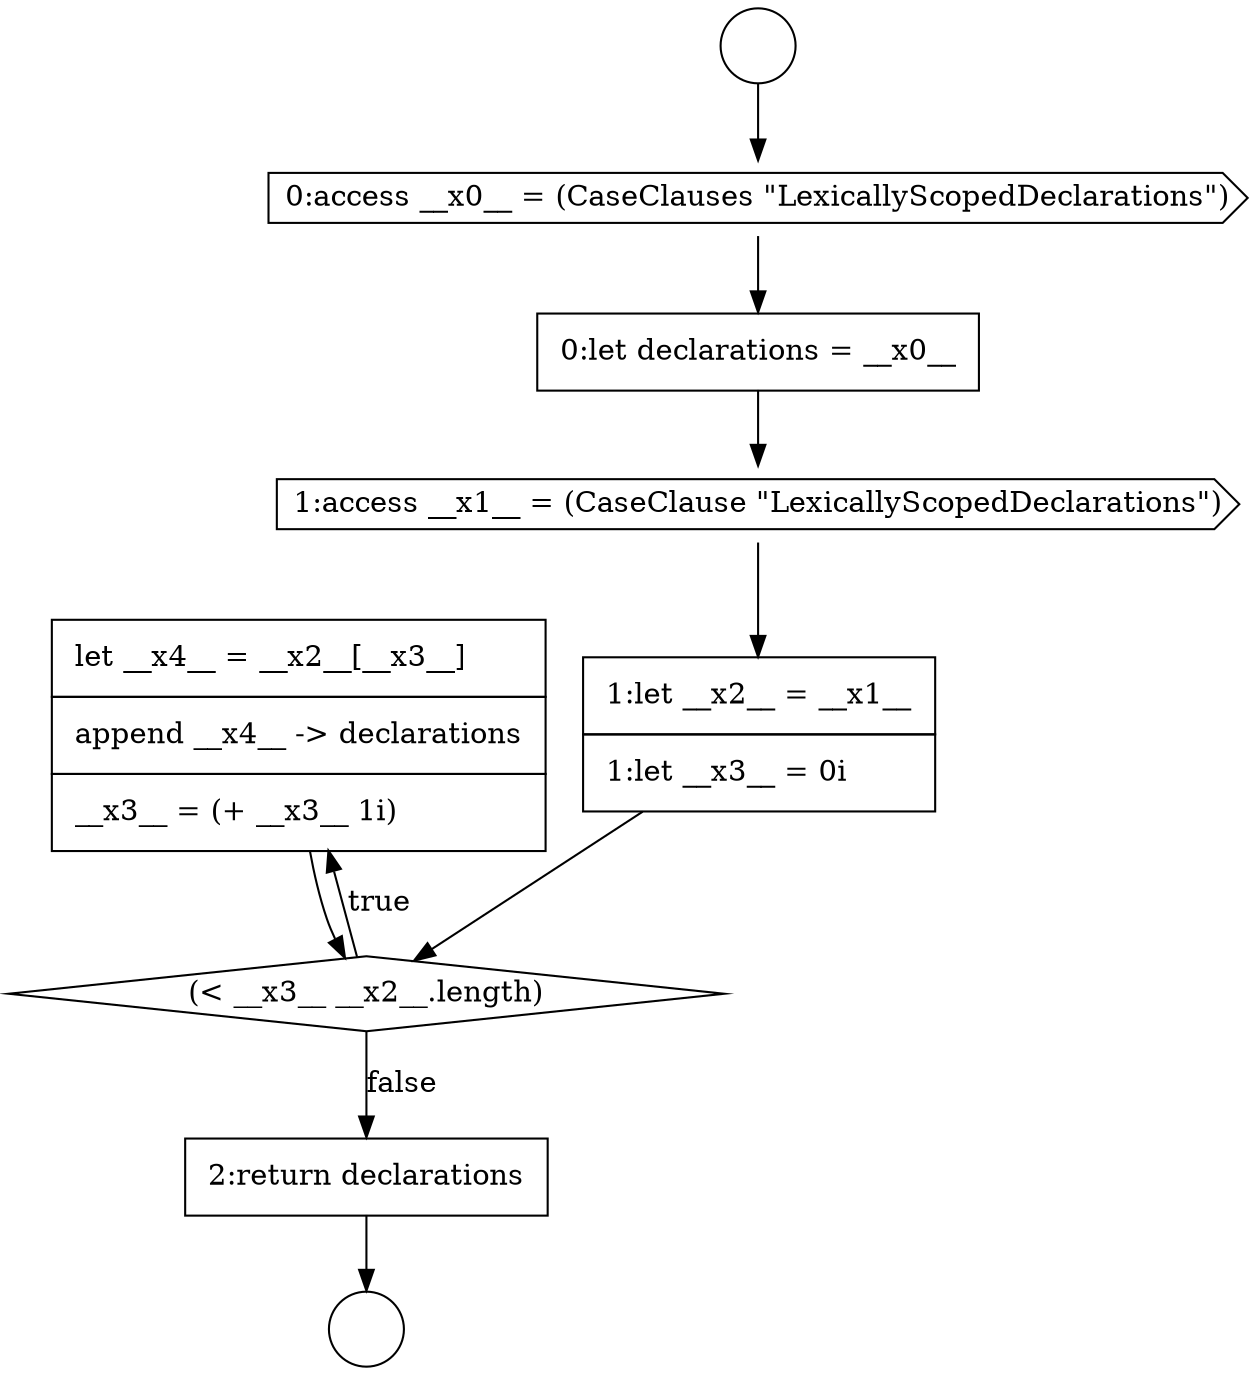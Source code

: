 digraph {
  node7581 [shape=none, margin=0, label=<<font color="black">
    <table border="0" cellborder="1" cellspacing="0" cellpadding="10">
      <tr><td align="left">let __x4__ = __x2__[__x3__]</td></tr>
      <tr><td align="left">append __x4__ -&gt; declarations</td></tr>
      <tr><td align="left">__x3__ = (+ __x3__ 1i)</td></tr>
    </table>
  </font>> color="black" fillcolor="white" style=filled]
  node7576 [shape=cds, label=<<font color="black">0:access __x0__ = (CaseClauses &quot;LexicallyScopedDeclarations&quot;)</font>> color="black" fillcolor="white" style=filled]
  node7577 [shape=none, margin=0, label=<<font color="black">
    <table border="0" cellborder="1" cellspacing="0" cellpadding="10">
      <tr><td align="left">0:let declarations = __x0__</td></tr>
    </table>
  </font>> color="black" fillcolor="white" style=filled]
  node7582 [shape=none, margin=0, label=<<font color="black">
    <table border="0" cellborder="1" cellspacing="0" cellpadding="10">
      <tr><td align="left">2:return declarations</td></tr>
    </table>
  </font>> color="black" fillcolor="white" style=filled]
  node7579 [shape=none, margin=0, label=<<font color="black">
    <table border="0" cellborder="1" cellspacing="0" cellpadding="10">
      <tr><td align="left">1:let __x2__ = __x1__</td></tr>
      <tr><td align="left">1:let __x3__ = 0i</td></tr>
    </table>
  </font>> color="black" fillcolor="white" style=filled]
  node7575 [shape=circle label=" " color="black" fillcolor="white" style=filled]
  node7578 [shape=cds, label=<<font color="black">1:access __x1__ = (CaseClause &quot;LexicallyScopedDeclarations&quot;)</font>> color="black" fillcolor="white" style=filled]
  node7580 [shape=diamond, label=<<font color="black">(&lt; __x3__ __x2__.length)</font>> color="black" fillcolor="white" style=filled]
  node7574 [shape=circle label=" " color="black" fillcolor="white" style=filled]
  node7578 -> node7579 [ color="black"]
  node7581 -> node7580 [ color="black"]
  node7582 -> node7575 [ color="black"]
  node7576 -> node7577 [ color="black"]
  node7580 -> node7581 [label=<<font color="black">true</font>> color="black"]
  node7580 -> node7582 [label=<<font color="black">false</font>> color="black"]
  node7577 -> node7578 [ color="black"]
  node7579 -> node7580 [ color="black"]
  node7574 -> node7576 [ color="black"]
}
